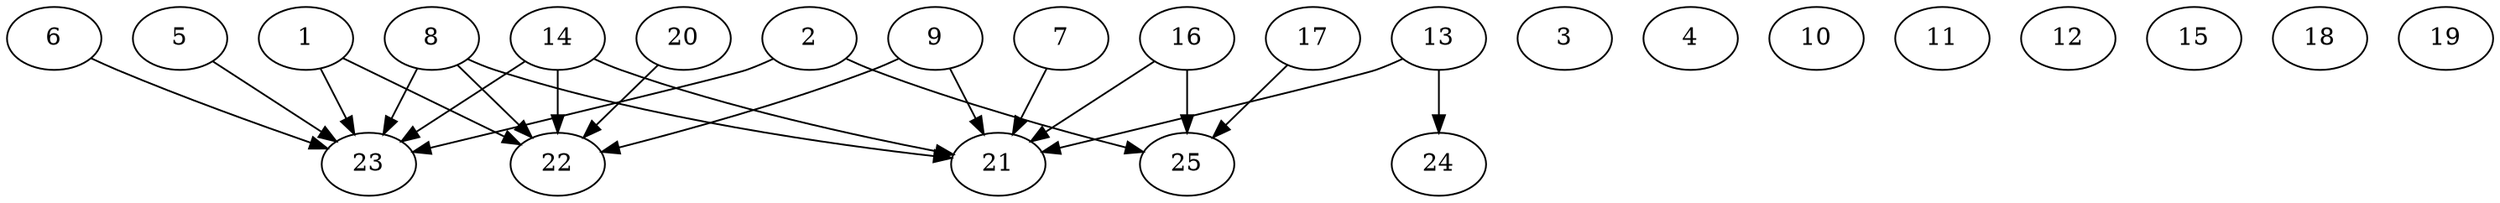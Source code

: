 // DAG automatically generated by daggen at Thu Oct  3 14:00:39 2019
// ./daggen --dot -n 25 --ccr 0.3 --fat 0.9 --regular 0.7 --density 0.5 --mindata 5242880 --maxdata 52428800 
digraph G {
  1 [size="33843200", alpha="0.16", expect_size="10152960"] 
  1 -> 22 [size ="10152960"]
  1 -> 23 [size ="10152960"]
  2 [size="111011840", alpha="0.18", expect_size="33303552"] 
  2 -> 23 [size ="33303552"]
  2 -> 25 [size ="33303552"]
  3 [size="124521813", alpha="0.07", expect_size="37356544"] 
  4 [size="165420373", alpha="0.03", expect_size="49626112"] 
  5 [size="133522773", alpha="0.05", expect_size="40056832"] 
  5 -> 23 [size ="40056832"]
  6 [size="102584320", alpha="0.14", expect_size="30775296"] 
  6 -> 23 [size ="30775296"]
  7 [size="25692160", alpha="0.13", expect_size="7707648"] 
  7 -> 21 [size ="7707648"]
  8 [size="142888960", alpha="0.08", expect_size="42866688"] 
  8 -> 21 [size ="42866688"]
  8 -> 22 [size ="42866688"]
  8 -> 23 [size ="42866688"]
  9 [size="99082240", alpha="0.15", expect_size="29724672"] 
  9 -> 21 [size ="29724672"]
  9 -> 22 [size ="29724672"]
  10 [size="66109440", alpha="0.11", expect_size="19832832"] 
  11 [size="162836480", alpha="0.04", expect_size="48850944"] 
  12 [size="128566613", alpha="0.12", expect_size="38569984"] 
  13 [size="114974720", alpha="0.04", expect_size="34492416"] 
  13 -> 21 [size ="34492416"]
  13 -> 24 [size ="34492416"]
  14 [size="170714453", alpha="0.02", expect_size="51214336"] 
  14 -> 21 [size ="51214336"]
  14 -> 22 [size ="51214336"]
  14 -> 23 [size ="51214336"]
  15 [size="35112960", alpha="0.08", expect_size="10533888"] 
  16 [size="73652907", alpha="0.14", expect_size="22095872"] 
  16 -> 21 [size ="22095872"]
  16 -> 25 [size ="22095872"]
  17 [size="25890133", alpha="0.08", expect_size="7767040"] 
  17 -> 25 [size ="7767040"]
  18 [size="127334400", alpha="0.15", expect_size="38200320"] 
  19 [size="35665920", alpha="0.00", expect_size="10699776"] 
  20 [size="156900693", alpha="0.12", expect_size="47070208"] 
  20 -> 22 [size ="47070208"]
  21 [size="84275200", alpha="0.07", expect_size="25282560"] 
  22 [size="112578560", alpha="0.13", expect_size="33773568"] 
  23 [size="48452267", alpha="0.13", expect_size="14535680"] 
  24 [size="79377067", alpha="0.11", expect_size="23813120"] 
  25 [size="96996693", alpha="0.04", expect_size="29099008"] 
}
